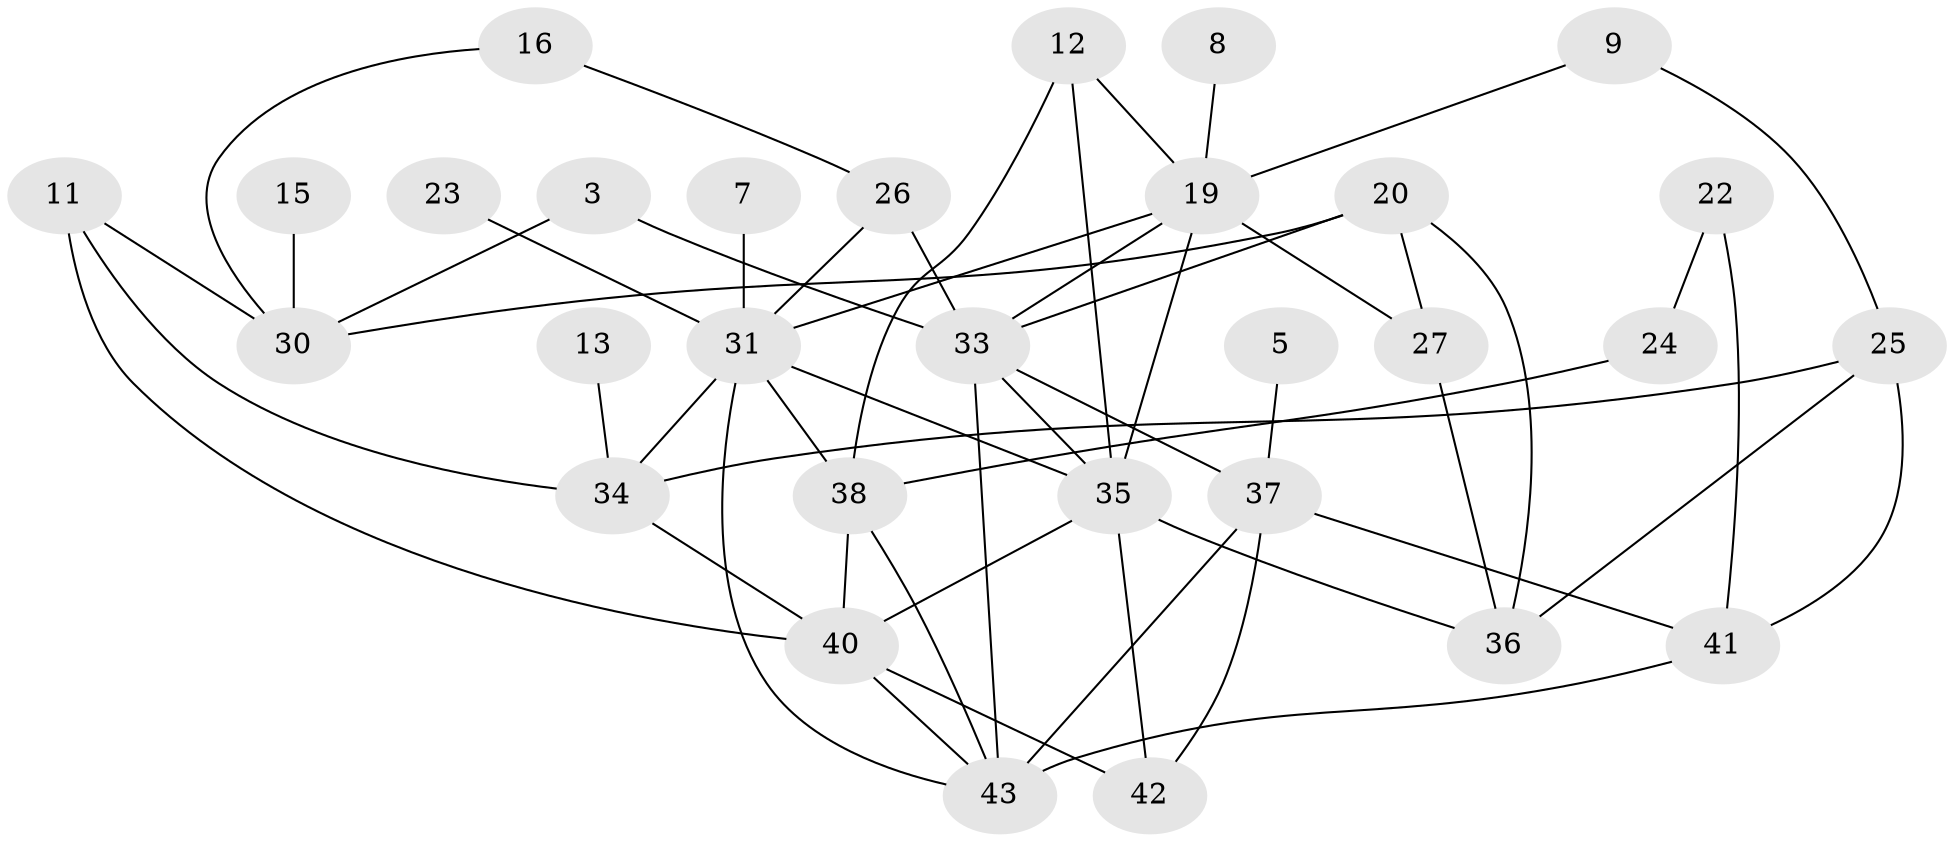 // original degree distribution, {3: 0.20930232558139536, 0: 0.13953488372093023, 8: 0.011627906976744186, 4: 0.16279069767441862, 2: 0.23255813953488372, 1: 0.1744186046511628, 6: 0.011627906976744186, 5: 0.03488372093023256, 7: 0.023255813953488372}
// Generated by graph-tools (version 1.1) at 2025/49/03/09/25 03:49:13]
// undirected, 30 vertices, 54 edges
graph export_dot {
graph [start="1"]
  node [color=gray90,style=filled];
  3;
  5;
  7;
  8;
  9;
  11;
  12;
  13;
  15;
  16;
  19;
  20;
  22;
  23;
  24;
  25;
  26;
  27;
  30;
  31;
  33;
  34;
  35;
  36;
  37;
  38;
  40;
  41;
  42;
  43;
  3 -- 30 [weight=1.0];
  3 -- 33 [weight=1.0];
  5 -- 37 [weight=1.0];
  7 -- 31 [weight=1.0];
  8 -- 19 [weight=1.0];
  9 -- 19 [weight=1.0];
  9 -- 25 [weight=1.0];
  11 -- 30 [weight=1.0];
  11 -- 34 [weight=1.0];
  11 -- 40 [weight=1.0];
  12 -- 19 [weight=1.0];
  12 -- 35 [weight=1.0];
  12 -- 38 [weight=1.0];
  13 -- 34 [weight=1.0];
  15 -- 30 [weight=1.0];
  16 -- 26 [weight=1.0];
  16 -- 30 [weight=1.0];
  19 -- 27 [weight=1.0];
  19 -- 31 [weight=1.0];
  19 -- 33 [weight=2.0];
  19 -- 35 [weight=1.0];
  20 -- 27 [weight=1.0];
  20 -- 30 [weight=1.0];
  20 -- 33 [weight=1.0];
  20 -- 36 [weight=1.0];
  22 -- 24 [weight=1.0];
  22 -- 41 [weight=1.0];
  23 -- 31 [weight=1.0];
  24 -- 38 [weight=1.0];
  25 -- 34 [weight=1.0];
  25 -- 36 [weight=1.0];
  25 -- 41 [weight=1.0];
  26 -- 31 [weight=2.0];
  26 -- 33 [weight=1.0];
  27 -- 36 [weight=1.0];
  31 -- 34 [weight=1.0];
  31 -- 35 [weight=1.0];
  31 -- 38 [weight=1.0];
  31 -- 43 [weight=1.0];
  33 -- 35 [weight=1.0];
  33 -- 37 [weight=2.0];
  33 -- 43 [weight=1.0];
  34 -- 40 [weight=1.0];
  35 -- 36 [weight=1.0];
  35 -- 40 [weight=1.0];
  35 -- 42 [weight=1.0];
  37 -- 41 [weight=1.0];
  37 -- 42 [weight=1.0];
  37 -- 43 [weight=2.0];
  38 -- 40 [weight=2.0];
  38 -- 43 [weight=1.0];
  40 -- 42 [weight=1.0];
  40 -- 43 [weight=1.0];
  41 -- 43 [weight=1.0];
}
